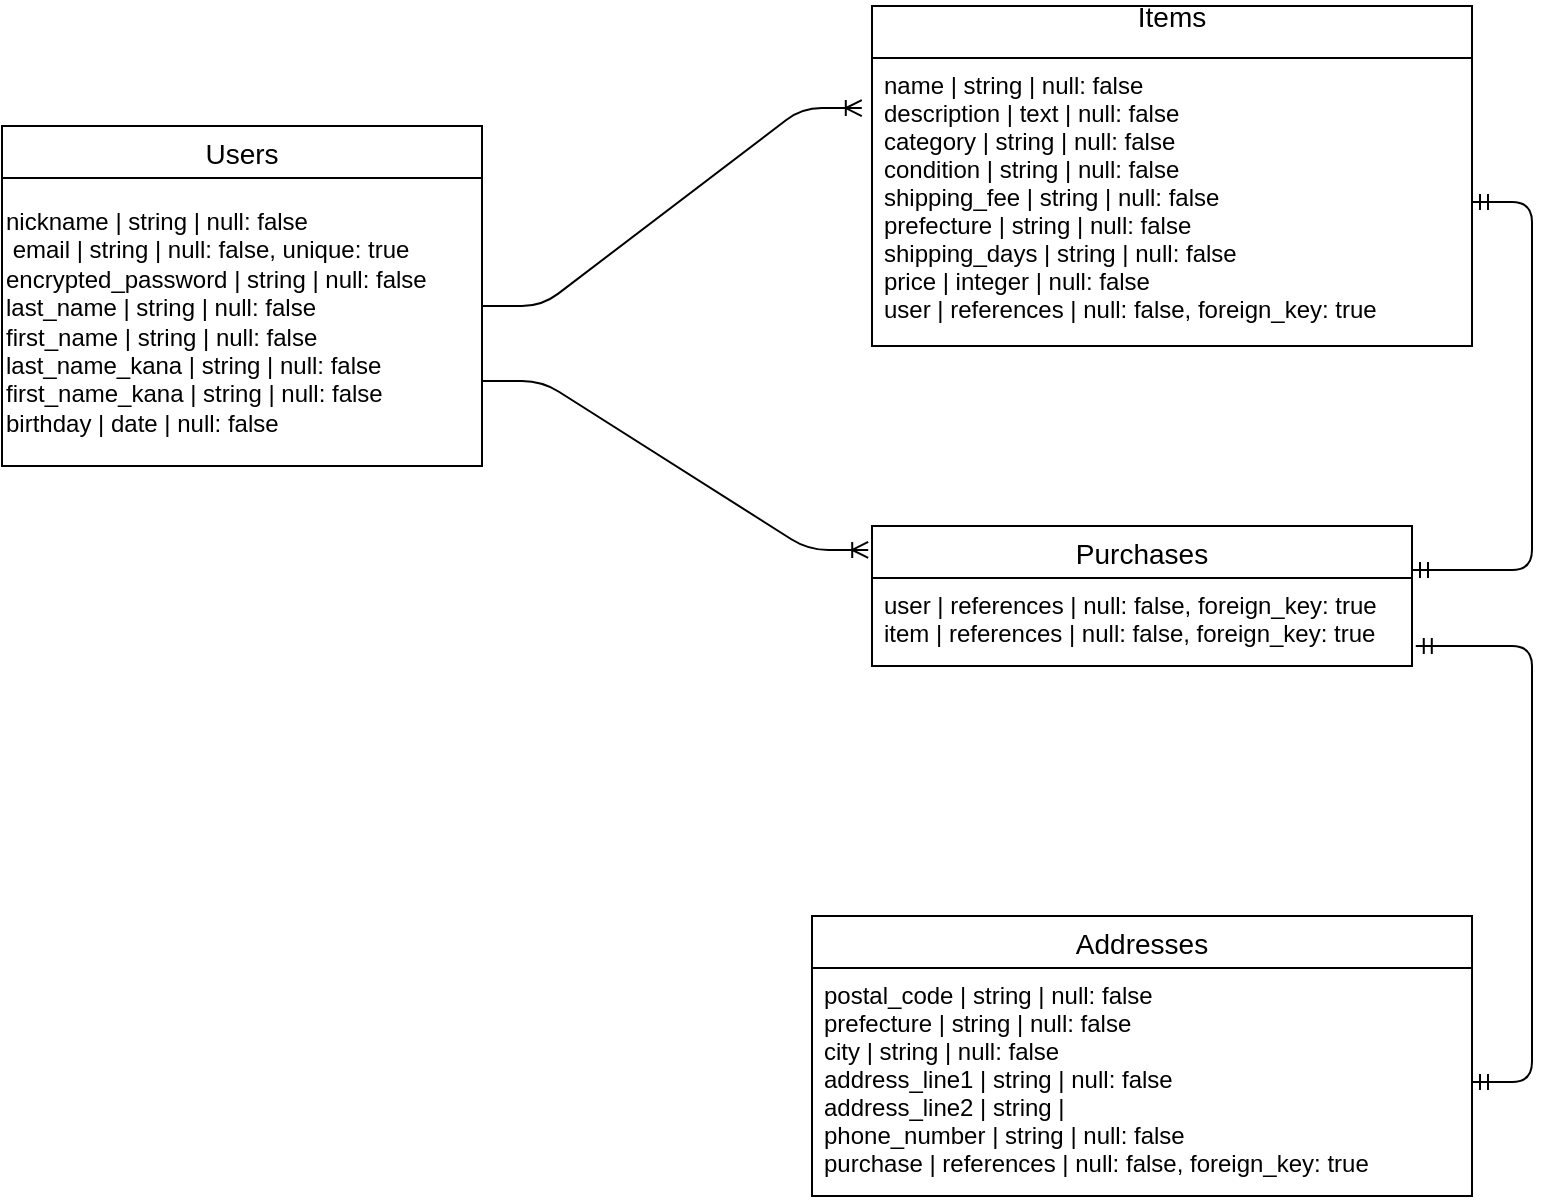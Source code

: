 <mxfile>
    <diagram id="_OwsKodQ4tG9KZVB1svx" name="ページ1">
        <mxGraphModel dx="944" dy="749" grid="1" gridSize="10" guides="1" tooltips="1" connect="1" arrows="1" fold="1" page="1" pageScale="1" pageWidth="827" pageHeight="1169" math="0" shadow="0">
            <root>
                <mxCell id="0"/>
                <mxCell id="1" parent="0"/>
                <mxCell id="2" value="Users" style="swimlane;fontStyle=0;childLayout=stackLayout;horizontal=1;startSize=26;horizontalStack=0;resizeParent=1;resizeParentMax=0;resizeLast=0;collapsible=1;marginBottom=0;align=center;fontSize=14;" vertex="1" parent="1">
                    <mxGeometry x="50" y="110" width="240" height="170" as="geometry"/>
                </mxCell>
                <mxCell id="22" value="nickname            | string | null: false&amp;nbsp;&lt;br&gt;&amp;nbsp;email               | string | null: false, unique: true&amp;nbsp;&lt;br&gt;encrypted&lt;span class=&quot;hljs-emphasis&quot;&gt;_password  | string | null: false&amp;nbsp;&lt;br&gt;last_&lt;/span&gt;name           | string | null: false&amp;nbsp;&lt;br&gt;first&lt;span class=&quot;hljs-emphasis&quot;&gt;_name          | string | null: false&amp;nbsp;&lt;br&gt;last_&lt;/span&gt;name&lt;span class=&quot;hljs-emphasis&quot;&gt;_kana      | string | null: false&amp;nbsp;&lt;br&gt;first_&lt;/span&gt;name&lt;span class=&quot;hljs-emphasis&quot;&gt;_kana     | string | null: false&amp;nbsp;&lt;br&gt;birthday            | date   | null: false&amp;nbsp;&amp;nbsp;&lt;/span&gt;" style="rounded=0;whiteSpace=wrap;html=1;align=left;" vertex="1" parent="2">
                    <mxGeometry y="26" width="240" height="144" as="geometry"/>
                </mxCell>
                <mxCell id="6" value="Purchases" style="swimlane;fontStyle=0;childLayout=stackLayout;horizontal=1;startSize=26;horizontalStack=0;resizeParent=1;resizeParentMax=0;resizeLast=0;collapsible=1;marginBottom=0;align=center;fontSize=14;" vertex="1" parent="1">
                    <mxGeometry x="485" y="310" width="270" height="70" as="geometry"/>
                </mxCell>
                <mxCell id="7" value="user           | references | null: false, foreign_key: true &#10;item           | references | null: false, foreign_key: true " style="text;strokeColor=none;fillColor=none;spacingLeft=4;spacingRight=4;overflow=hidden;rotatable=0;points=[[0,0.5],[1,0.5]];portConstraint=eastwest;fontSize=12;" vertex="1" parent="6">
                    <mxGeometry y="26" width="270" height="44" as="geometry"/>
                </mxCell>
                <mxCell id="14" value="Items&#10;" style="swimlane;fontStyle=0;childLayout=stackLayout;horizontal=1;startSize=26;horizontalStack=0;resizeParent=1;resizeParentMax=0;resizeLast=0;collapsible=1;marginBottom=0;align=center;fontSize=14;" vertex="1" parent="1">
                    <mxGeometry x="485" y="50" width="300" height="170" as="geometry"/>
                </mxCell>
                <mxCell id="15" value="name               | string     | null: false &#10;description        | text       | null: false &#10;category           | string     | null: false &#10;condition          | string     | null: false &#10;shipping_fee       | string     | null: false &#10;prefecture         | string     | null: false &#10;shipping_days      | string     | null: false &#10;price              | integer    | null: false &#10;user               | references | null: false, foreign_key: true" style="text;strokeColor=none;fillColor=none;spacingLeft=4;spacingRight=4;overflow=hidden;rotatable=0;points=[[0,0.5],[1,0.5]];portConstraint=eastwest;fontSize=12;" vertex="1" parent="14">
                    <mxGeometry y="26" width="300" height="144" as="geometry"/>
                </mxCell>
                <mxCell id="18" value="Addresses" style="swimlane;fontStyle=0;childLayout=stackLayout;horizontal=1;startSize=26;horizontalStack=0;resizeParent=1;resizeParentMax=0;resizeLast=0;collapsible=1;marginBottom=0;align=center;fontSize=14;" vertex="1" parent="1">
                    <mxGeometry x="455" y="505" width="330" height="140" as="geometry"/>
                </mxCell>
                <mxCell id="19" value="postal_code    | string     | null: false &#10;prefecture     | string     | null: false &#10;city           | string     | null: false &#10;address_line1  | string     | null: false &#10;address_line2  | string     | &#10;phone_number   | string     | null: false &#10;purchase       | references | null: false, foreign_key: true " style="text;strokeColor=none;fillColor=none;spacingLeft=4;spacingRight=4;overflow=hidden;rotatable=0;points=[[0,0.5],[1,0.5]];portConstraint=eastwest;fontSize=12;" vertex="1" parent="18">
                    <mxGeometry y="26" width="330" height="114" as="geometry"/>
                </mxCell>
                <mxCell id="38" value="" style="edgeStyle=entityRelationEdgeStyle;fontSize=12;html=1;endArrow=ERoneToMany;entryX=-0.017;entryY=0.174;entryDx=0;entryDy=0;entryPerimeter=0;" edge="1" parent="1" target="15">
                    <mxGeometry width="100" height="100" relative="1" as="geometry">
                        <mxPoint x="290" y="200" as="sourcePoint"/>
                        <mxPoint x="380" y="100" as="targetPoint"/>
                    </mxGeometry>
                </mxCell>
                <mxCell id="39" value="" style="edgeStyle=entityRelationEdgeStyle;fontSize=12;html=1;endArrow=ERoneToMany;exitX=1;exitY=0.75;exitDx=0;exitDy=0;entryX=-0.007;entryY=0.171;entryDx=0;entryDy=0;entryPerimeter=0;" edge="1" parent="1" source="2" target="6">
                    <mxGeometry width="100" height="100" relative="1" as="geometry">
                        <mxPoint x="380" y="380" as="sourcePoint"/>
                        <mxPoint x="480" y="280" as="targetPoint"/>
                    </mxGeometry>
                </mxCell>
                <mxCell id="45" value="" style="edgeStyle=entityRelationEdgeStyle;fontSize=12;html=1;endArrow=ERmandOne;startArrow=ERmandOne;exitX=1;exitY=-0.091;exitDx=0;exitDy=0;exitPerimeter=0;" edge="1" parent="1" source="7" target="15">
                    <mxGeometry width="100" height="100" relative="1" as="geometry">
                        <mxPoint x="600" y="300" as="sourcePoint"/>
                        <mxPoint x="480" y="280" as="targetPoint"/>
                    </mxGeometry>
                </mxCell>
                <mxCell id="46" value="" style="edgeStyle=entityRelationEdgeStyle;fontSize=12;html=1;endArrow=ERmandOne;startArrow=ERmandOne;entryX=1.007;entryY=0.773;entryDx=0;entryDy=0;entryPerimeter=0;" edge="1" parent="1" source="19" target="7">
                    <mxGeometry width="100" height="100" relative="1" as="geometry">
                        <mxPoint x="380" y="380" as="sourcePoint"/>
                        <mxPoint x="800" y="350" as="targetPoint"/>
                    </mxGeometry>
                </mxCell>
            </root>
        </mxGraphModel>
    </diagram>
</mxfile>